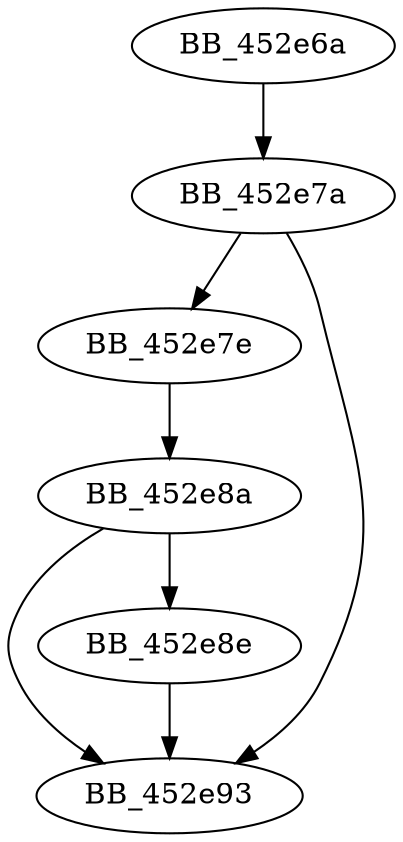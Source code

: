 DiGraph sub_452E6A{
BB_452e6a->BB_452e7a
BB_452e7a->BB_452e7e
BB_452e7a->BB_452e93
BB_452e7e->BB_452e8a
BB_452e8a->BB_452e8e
BB_452e8a->BB_452e93
BB_452e8e->BB_452e93
}
